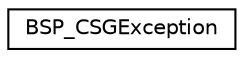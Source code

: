 digraph G
{
  edge [fontname="Helvetica",fontsize="10",labelfontname="Helvetica",labelfontsize="10"];
  node [fontname="Helvetica",fontsize="10",shape=record];
  rankdir=LR;
  Node1 [label="BSP_CSGException",height=0.2,width=0.4,color="black", fillcolor="white", style="filled",URL="$d2/d97/classBSP__CSGException.html"];
}
